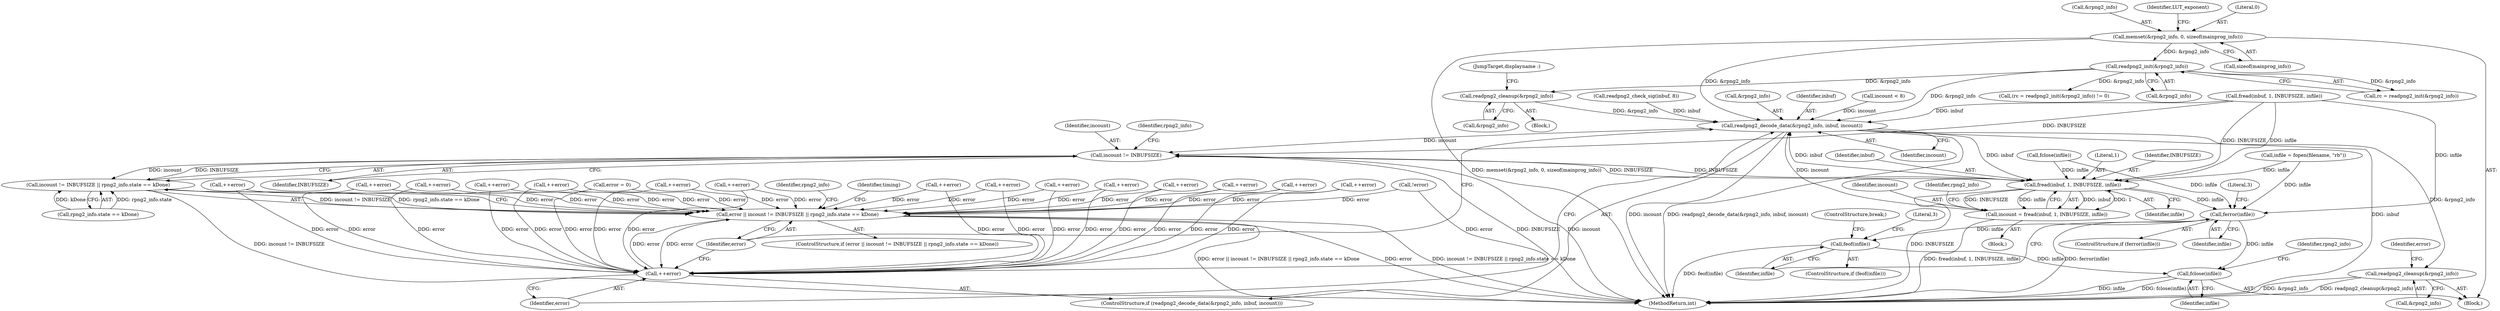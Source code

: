 digraph "0_Android_9d4853418ab2f754c2b63e091c29c5529b8b86ca_8@API" {
"1000607" [label="(Call,readpng2_cleanup(&rpng2_info))"];
"1000581" [label="(Call,readpng2_init(&rpng2_info))"];
"1000196" [label="(Call,memset(&rpng2_info, 0, sizeof(mainprog_info)))"];
"1000724" [label="(Call,readpng2_decode_data(&rpng2_info, inbuf, incount))"];
"1000735" [label="(Call,incount != INBUFSIZE)"];
"1000734" [label="(Call,incount != INBUFSIZE || rpng2_info.state == kDone)"];
"1000732" [label="(Call,error || incount != INBUFSIZE || rpng2_info.state == kDone)"];
"1000729" [label="(Call,++error)"];
"1000774" [label="(Call,fread(inbuf, 1, INBUFSIZE, infile))"];
"1000753" [label="(Call,ferror(infile))"];
"1000760" [label="(Call,feof(infile))"];
"1000779" [label="(Call,fclose(infile))"];
"1000772" [label="(Call,incount = fread(inbuf, 1, INBUFSIZE, infile))"];
"1000781" [label="(Call,readpng2_cleanup(&rpng2_info))"];
"1000197" [label="(Call,&rpng2_info)"];
"1000730" [label="(Identifier,error)"];
"1000781" [label="(Call,readpng2_cleanup(&rpng2_info))"];
"1000783" [label="(Identifier,rpng2_info)"];
"1000581" [label="(Call,readpng2_init(&rpng2_info))"];
"1000273" [label="(Call,++error)"];
"1000203" [label="(Identifier,LUT_exponent)"];
"1000769" [label="(Identifier,timing)"];
"1000772" [label="(Call,incount = fread(inbuf, 1, INBUFSIZE, infile))"];
"1000498" [label="(Call,++error)"];
"1000559" [label="(Call,fread(inbuf, 1, INBUFSIZE, infile))"];
"1000495" [label="(Call,++error)"];
"1000773" [label="(Identifier,incount)"];
"1000760" [label="(Call,feof(infile))"];
"1000779" [label="(Call,fclose(infile))"];
"1000759" [label="(ControlStructure,if (feof(infile)))"];
"1000735" [label="(Call,incount != INBUFSIZE)"];
"1000753" [label="(Call,ferror(infile))"];
"1000774" [label="(Call,fread(inbuf, 1, INBUFSIZE, infile))"];
"1000595" [label="(Call,++error)"];
"1000723" [label="(ControlStructure,if (readpng2_decode_data(&rpng2_info, inbuf, incount)))"];
"1000236" [label="(Call,!error)"];
"1000776" [label="(Literal,1)"];
"1000611" [label="(Call,++error)"];
"1000306" [label="(Call,++error)"];
"1000734" [label="(Call,incount != INBUFSIZE || rpng2_info.state == kDone)"];
"1000767" [label="(ControlStructure,break;)"];
"1000722" [label="(Block,)"];
"1000553" [label="(Call,++error)"];
"1000782" [label="(Call,&rpng2_info)"];
"1000503" [label="(Call,++error)"];
"1000390" [label="(Call,++error)"];
"1000158" [label="(Call,error = 0)"];
"1000777" [label="(Identifier,INBUFSIZE)"];
"1000200" [label="(Call,sizeof(mainprog_info))"];
"1000737" [label="(Identifier,INBUFSIZE)"];
"1001099" [label="(MethodReturn,int)"];
"1000731" [label="(ControlStructure,if (error || incount != INBUFSIZE || rpng2_info.state == kDone))"];
"1000747" [label="(Identifier,rpng2_info)"];
"1000606" [label="(Block,)"];
"1000736" [label="(Identifier,incount)"];
"1000547" [label="(Call,infile = fopen(filename, \"rb\"))"];
"1000778" [label="(Identifier,infile)"];
"1000754" [label="(Identifier,infile)"];
"1000615" [label="(Call,fclose(infile))"];
"1000610" [label="(JumpTarget,displayname :)"];
"1000738" [label="(Call,rpng2_info.state == kDone)"];
"1000757" [label="(Literal,3)"];
"1000724" [label="(Call,readpng2_decode_data(&rpng2_info, inbuf, incount))"];
"1000785" [label="(Identifier,error)"];
"1000579" [label="(Call,rc = readpng2_init(&rpng2_info))"];
"1000775" [label="(Identifier,inbuf)"];
"1000199" [label="(Literal,0)"];
"1000740" [label="(Identifier,rpng2_info)"];
"1000764" [label="(Literal,3)"];
"1000607" [label="(Call,readpng2_cleanup(&rpng2_info))"];
"1000147" [label="(Block,)"];
"1000728" [label="(Identifier,incount)"];
"1000578" [label="(Call,(rc = readpng2_init(&rpng2_info)) != 0)"];
"1000252" [label="(Call,++error)"];
"1000726" [label="(Identifier,rpng2_info)"];
"1000325" [label="(Call,++error)"];
"1000761" [label="(Identifier,infile)"];
"1000374" [label="(Call,++error)"];
"1000582" [label="(Call,&rpng2_info)"];
"1000570" [label="(Call,readpng2_check_sig(inbuf, 8))"];
"1000732" [label="(Call,error || incount != INBUFSIZE || rpng2_info.state == kDone)"];
"1000780" [label="(Identifier,infile)"];
"1000725" [label="(Call,&rpng2_info)"];
"1000574" [label="(Call,++error)"];
"1000727" [label="(Identifier,inbuf)"];
"1000566" [label="(Call,incount < 8)"];
"1000349" [label="(Call,++error)"];
"1000752" [label="(ControlStructure,if (ferror(infile)))"];
"1000290" [label="(Call,++error)"];
"1000733" [label="(Identifier,error)"];
"1000729" [label="(Call,++error)"];
"1000608" [label="(Call,&rpng2_info)"];
"1000196" [label="(Call,memset(&rpng2_info, 0, sizeof(mainprog_info)))"];
"1000607" -> "1000606"  [label="AST: "];
"1000607" -> "1000608"  [label="CFG: "];
"1000608" -> "1000607"  [label="AST: "];
"1000610" -> "1000607"  [label="CFG: "];
"1000581" -> "1000607"  [label="DDG: &rpng2_info"];
"1000607" -> "1000724"  [label="DDG: &rpng2_info"];
"1000581" -> "1000579"  [label="AST: "];
"1000581" -> "1000582"  [label="CFG: "];
"1000582" -> "1000581"  [label="AST: "];
"1000579" -> "1000581"  [label="CFG: "];
"1000581" -> "1000578"  [label="DDG: &rpng2_info"];
"1000581" -> "1000579"  [label="DDG: &rpng2_info"];
"1000196" -> "1000581"  [label="DDG: &rpng2_info"];
"1000581" -> "1000724"  [label="DDG: &rpng2_info"];
"1000196" -> "1000147"  [label="AST: "];
"1000196" -> "1000200"  [label="CFG: "];
"1000197" -> "1000196"  [label="AST: "];
"1000199" -> "1000196"  [label="AST: "];
"1000200" -> "1000196"  [label="AST: "];
"1000203" -> "1000196"  [label="CFG: "];
"1000196" -> "1001099"  [label="DDG: memset(&rpng2_info, 0, sizeof(mainprog_info))"];
"1000196" -> "1000724"  [label="DDG: &rpng2_info"];
"1000724" -> "1000723"  [label="AST: "];
"1000724" -> "1000728"  [label="CFG: "];
"1000725" -> "1000724"  [label="AST: "];
"1000727" -> "1000724"  [label="AST: "];
"1000728" -> "1000724"  [label="AST: "];
"1000730" -> "1000724"  [label="CFG: "];
"1000733" -> "1000724"  [label="CFG: "];
"1000724" -> "1001099"  [label="DDG: readpng2_decode_data(&rpng2_info, inbuf, incount)"];
"1000724" -> "1001099"  [label="DDG: inbuf"];
"1000724" -> "1001099"  [label="DDG: incount"];
"1000559" -> "1000724"  [label="DDG: inbuf"];
"1000570" -> "1000724"  [label="DDG: inbuf"];
"1000774" -> "1000724"  [label="DDG: inbuf"];
"1000772" -> "1000724"  [label="DDG: incount"];
"1000566" -> "1000724"  [label="DDG: incount"];
"1000724" -> "1000735"  [label="DDG: incount"];
"1000724" -> "1000774"  [label="DDG: inbuf"];
"1000724" -> "1000781"  [label="DDG: &rpng2_info"];
"1000735" -> "1000734"  [label="AST: "];
"1000735" -> "1000737"  [label="CFG: "];
"1000736" -> "1000735"  [label="AST: "];
"1000737" -> "1000735"  [label="AST: "];
"1000740" -> "1000735"  [label="CFG: "];
"1000734" -> "1000735"  [label="CFG: "];
"1000735" -> "1001099"  [label="DDG: INBUFSIZE"];
"1000735" -> "1001099"  [label="DDG: incount"];
"1000735" -> "1000734"  [label="DDG: incount"];
"1000735" -> "1000734"  [label="DDG: INBUFSIZE"];
"1000559" -> "1000735"  [label="DDG: INBUFSIZE"];
"1000774" -> "1000735"  [label="DDG: INBUFSIZE"];
"1000735" -> "1000774"  [label="DDG: INBUFSIZE"];
"1000734" -> "1000732"  [label="AST: "];
"1000734" -> "1000738"  [label="CFG: "];
"1000738" -> "1000734"  [label="AST: "];
"1000732" -> "1000734"  [label="CFG: "];
"1000734" -> "1001099"  [label="DDG: incount != INBUFSIZE"];
"1000734" -> "1000732"  [label="DDG: incount != INBUFSIZE"];
"1000734" -> "1000732"  [label="DDG: rpng2_info.state == kDone"];
"1000738" -> "1000734"  [label="DDG: rpng2_info.state"];
"1000738" -> "1000734"  [label="DDG: kDone"];
"1000732" -> "1000731"  [label="AST: "];
"1000732" -> "1000733"  [label="CFG: "];
"1000733" -> "1000732"  [label="AST: "];
"1000747" -> "1000732"  [label="CFG: "];
"1000769" -> "1000732"  [label="CFG: "];
"1000732" -> "1001099"  [label="DDG: incount != INBUFSIZE || rpng2_info.state == kDone"];
"1000732" -> "1001099"  [label="DDG: error || incount != INBUFSIZE || rpng2_info.state == kDone"];
"1000732" -> "1001099"  [label="DDG: error"];
"1000732" -> "1000729"  [label="DDG: error"];
"1000290" -> "1000732"  [label="DDG: error"];
"1000236" -> "1000732"  [label="DDG: error"];
"1000553" -> "1000732"  [label="DDG: error"];
"1000306" -> "1000732"  [label="DDG: error"];
"1000595" -> "1000732"  [label="DDG: error"];
"1000273" -> "1000732"  [label="DDG: error"];
"1000498" -> "1000732"  [label="DDG: error"];
"1000349" -> "1000732"  [label="DDG: error"];
"1000611" -> "1000732"  [label="DDG: error"];
"1000325" -> "1000732"  [label="DDG: error"];
"1000574" -> "1000732"  [label="DDG: error"];
"1000158" -> "1000732"  [label="DDG: error"];
"1000729" -> "1000732"  [label="DDG: error"];
"1000374" -> "1000732"  [label="DDG: error"];
"1000252" -> "1000732"  [label="DDG: error"];
"1000495" -> "1000732"  [label="DDG: error"];
"1000503" -> "1000732"  [label="DDG: error"];
"1000390" -> "1000732"  [label="DDG: error"];
"1000729" -> "1000723"  [label="AST: "];
"1000729" -> "1000730"  [label="CFG: "];
"1000730" -> "1000729"  [label="AST: "];
"1000733" -> "1000729"  [label="CFG: "];
"1000290" -> "1000729"  [label="DDG: error"];
"1000374" -> "1000729"  [label="DDG: error"];
"1000236" -> "1000729"  [label="DDG: error"];
"1000553" -> "1000729"  [label="DDG: error"];
"1000306" -> "1000729"  [label="DDG: error"];
"1000595" -> "1000729"  [label="DDG: error"];
"1000273" -> "1000729"  [label="DDG: error"];
"1000498" -> "1000729"  [label="DDG: error"];
"1000349" -> "1000729"  [label="DDG: error"];
"1000611" -> "1000729"  [label="DDG: error"];
"1000325" -> "1000729"  [label="DDG: error"];
"1000574" -> "1000729"  [label="DDG: error"];
"1000158" -> "1000729"  [label="DDG: error"];
"1000252" -> "1000729"  [label="DDG: error"];
"1000495" -> "1000729"  [label="DDG: error"];
"1000503" -> "1000729"  [label="DDG: error"];
"1000390" -> "1000729"  [label="DDG: error"];
"1000774" -> "1000772"  [label="AST: "];
"1000774" -> "1000778"  [label="CFG: "];
"1000775" -> "1000774"  [label="AST: "];
"1000776" -> "1000774"  [label="AST: "];
"1000777" -> "1000774"  [label="AST: "];
"1000778" -> "1000774"  [label="AST: "];
"1000772" -> "1000774"  [label="CFG: "];
"1000774" -> "1001099"  [label="DDG: INBUFSIZE"];
"1000774" -> "1000753"  [label="DDG: infile"];
"1000774" -> "1000772"  [label="DDG: inbuf"];
"1000774" -> "1000772"  [label="DDG: 1"];
"1000774" -> "1000772"  [label="DDG: INBUFSIZE"];
"1000774" -> "1000772"  [label="DDG: infile"];
"1000559" -> "1000774"  [label="DDG: INBUFSIZE"];
"1000559" -> "1000774"  [label="DDG: infile"];
"1000547" -> "1000774"  [label="DDG: infile"];
"1000615" -> "1000774"  [label="DDG: infile"];
"1000753" -> "1000752"  [label="AST: "];
"1000753" -> "1000754"  [label="CFG: "];
"1000754" -> "1000753"  [label="AST: "];
"1000757" -> "1000753"  [label="CFG: "];
"1000761" -> "1000753"  [label="CFG: "];
"1000753" -> "1001099"  [label="DDG: ferror(infile)"];
"1000547" -> "1000753"  [label="DDG: infile"];
"1000559" -> "1000753"  [label="DDG: infile"];
"1000615" -> "1000753"  [label="DDG: infile"];
"1000753" -> "1000760"  [label="DDG: infile"];
"1000753" -> "1000779"  [label="DDG: infile"];
"1000760" -> "1000759"  [label="AST: "];
"1000760" -> "1000761"  [label="CFG: "];
"1000761" -> "1000760"  [label="AST: "];
"1000764" -> "1000760"  [label="CFG: "];
"1000767" -> "1000760"  [label="CFG: "];
"1000760" -> "1001099"  [label="DDG: feof(infile)"];
"1000760" -> "1000779"  [label="DDG: infile"];
"1000779" -> "1000147"  [label="AST: "];
"1000779" -> "1000780"  [label="CFG: "];
"1000780" -> "1000779"  [label="AST: "];
"1000783" -> "1000779"  [label="CFG: "];
"1000779" -> "1001099"  [label="DDG: infile"];
"1000779" -> "1001099"  [label="DDG: fclose(infile)"];
"1000772" -> "1000722"  [label="AST: "];
"1000773" -> "1000772"  [label="AST: "];
"1000726" -> "1000772"  [label="CFG: "];
"1000772" -> "1001099"  [label="DDG: fread(inbuf, 1, INBUFSIZE, infile)"];
"1000781" -> "1000147"  [label="AST: "];
"1000781" -> "1000782"  [label="CFG: "];
"1000782" -> "1000781"  [label="AST: "];
"1000785" -> "1000781"  [label="CFG: "];
"1000781" -> "1001099"  [label="DDG: readpng2_cleanup(&rpng2_info)"];
"1000781" -> "1001099"  [label="DDG: &rpng2_info"];
}
